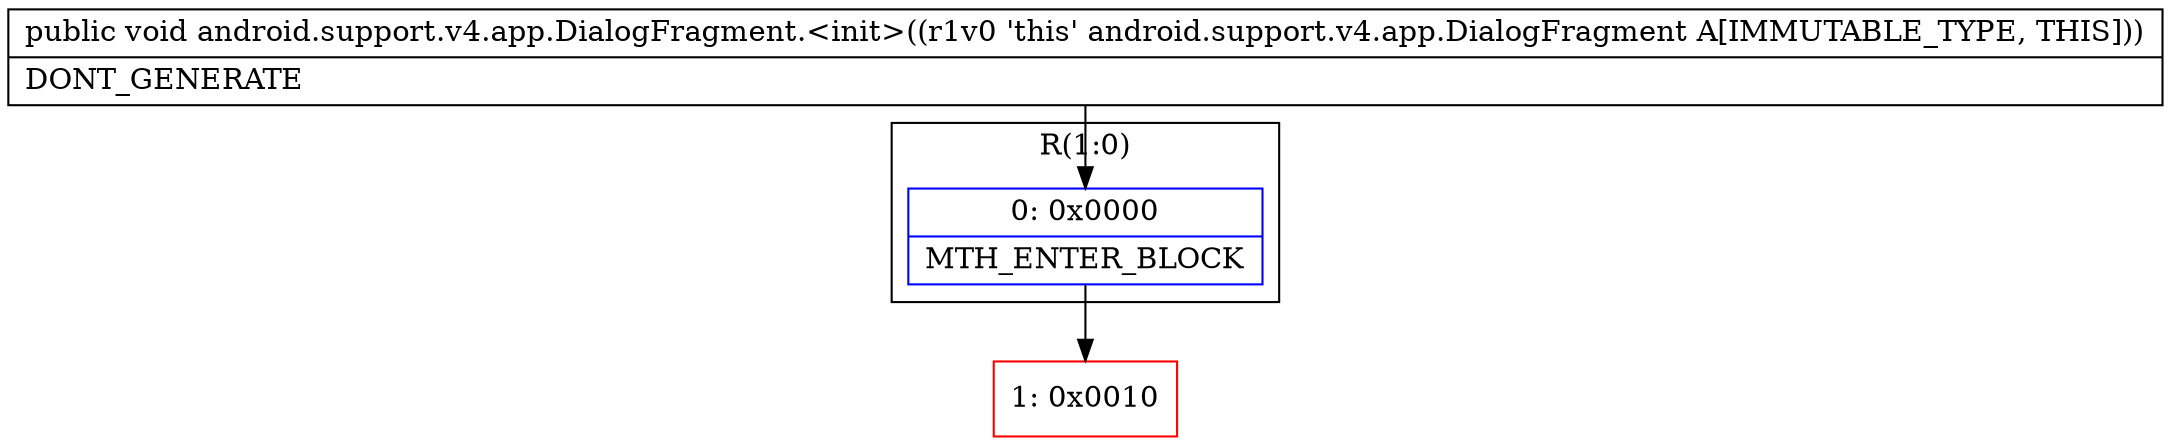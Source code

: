 digraph "CFG forandroid.support.v4.app.DialogFragment.\<init\>()V" {
subgraph cluster_Region_2109678253 {
label = "R(1:0)";
node [shape=record,color=blue];
Node_0 [shape=record,label="{0\:\ 0x0000|MTH_ENTER_BLOCK\l}"];
}
Node_1 [shape=record,color=red,label="{1\:\ 0x0010}"];
MethodNode[shape=record,label="{public void android.support.v4.app.DialogFragment.\<init\>((r1v0 'this' android.support.v4.app.DialogFragment A[IMMUTABLE_TYPE, THIS]))  | DONT_GENERATE\l}"];
MethodNode -> Node_0;
Node_0 -> Node_1;
}

